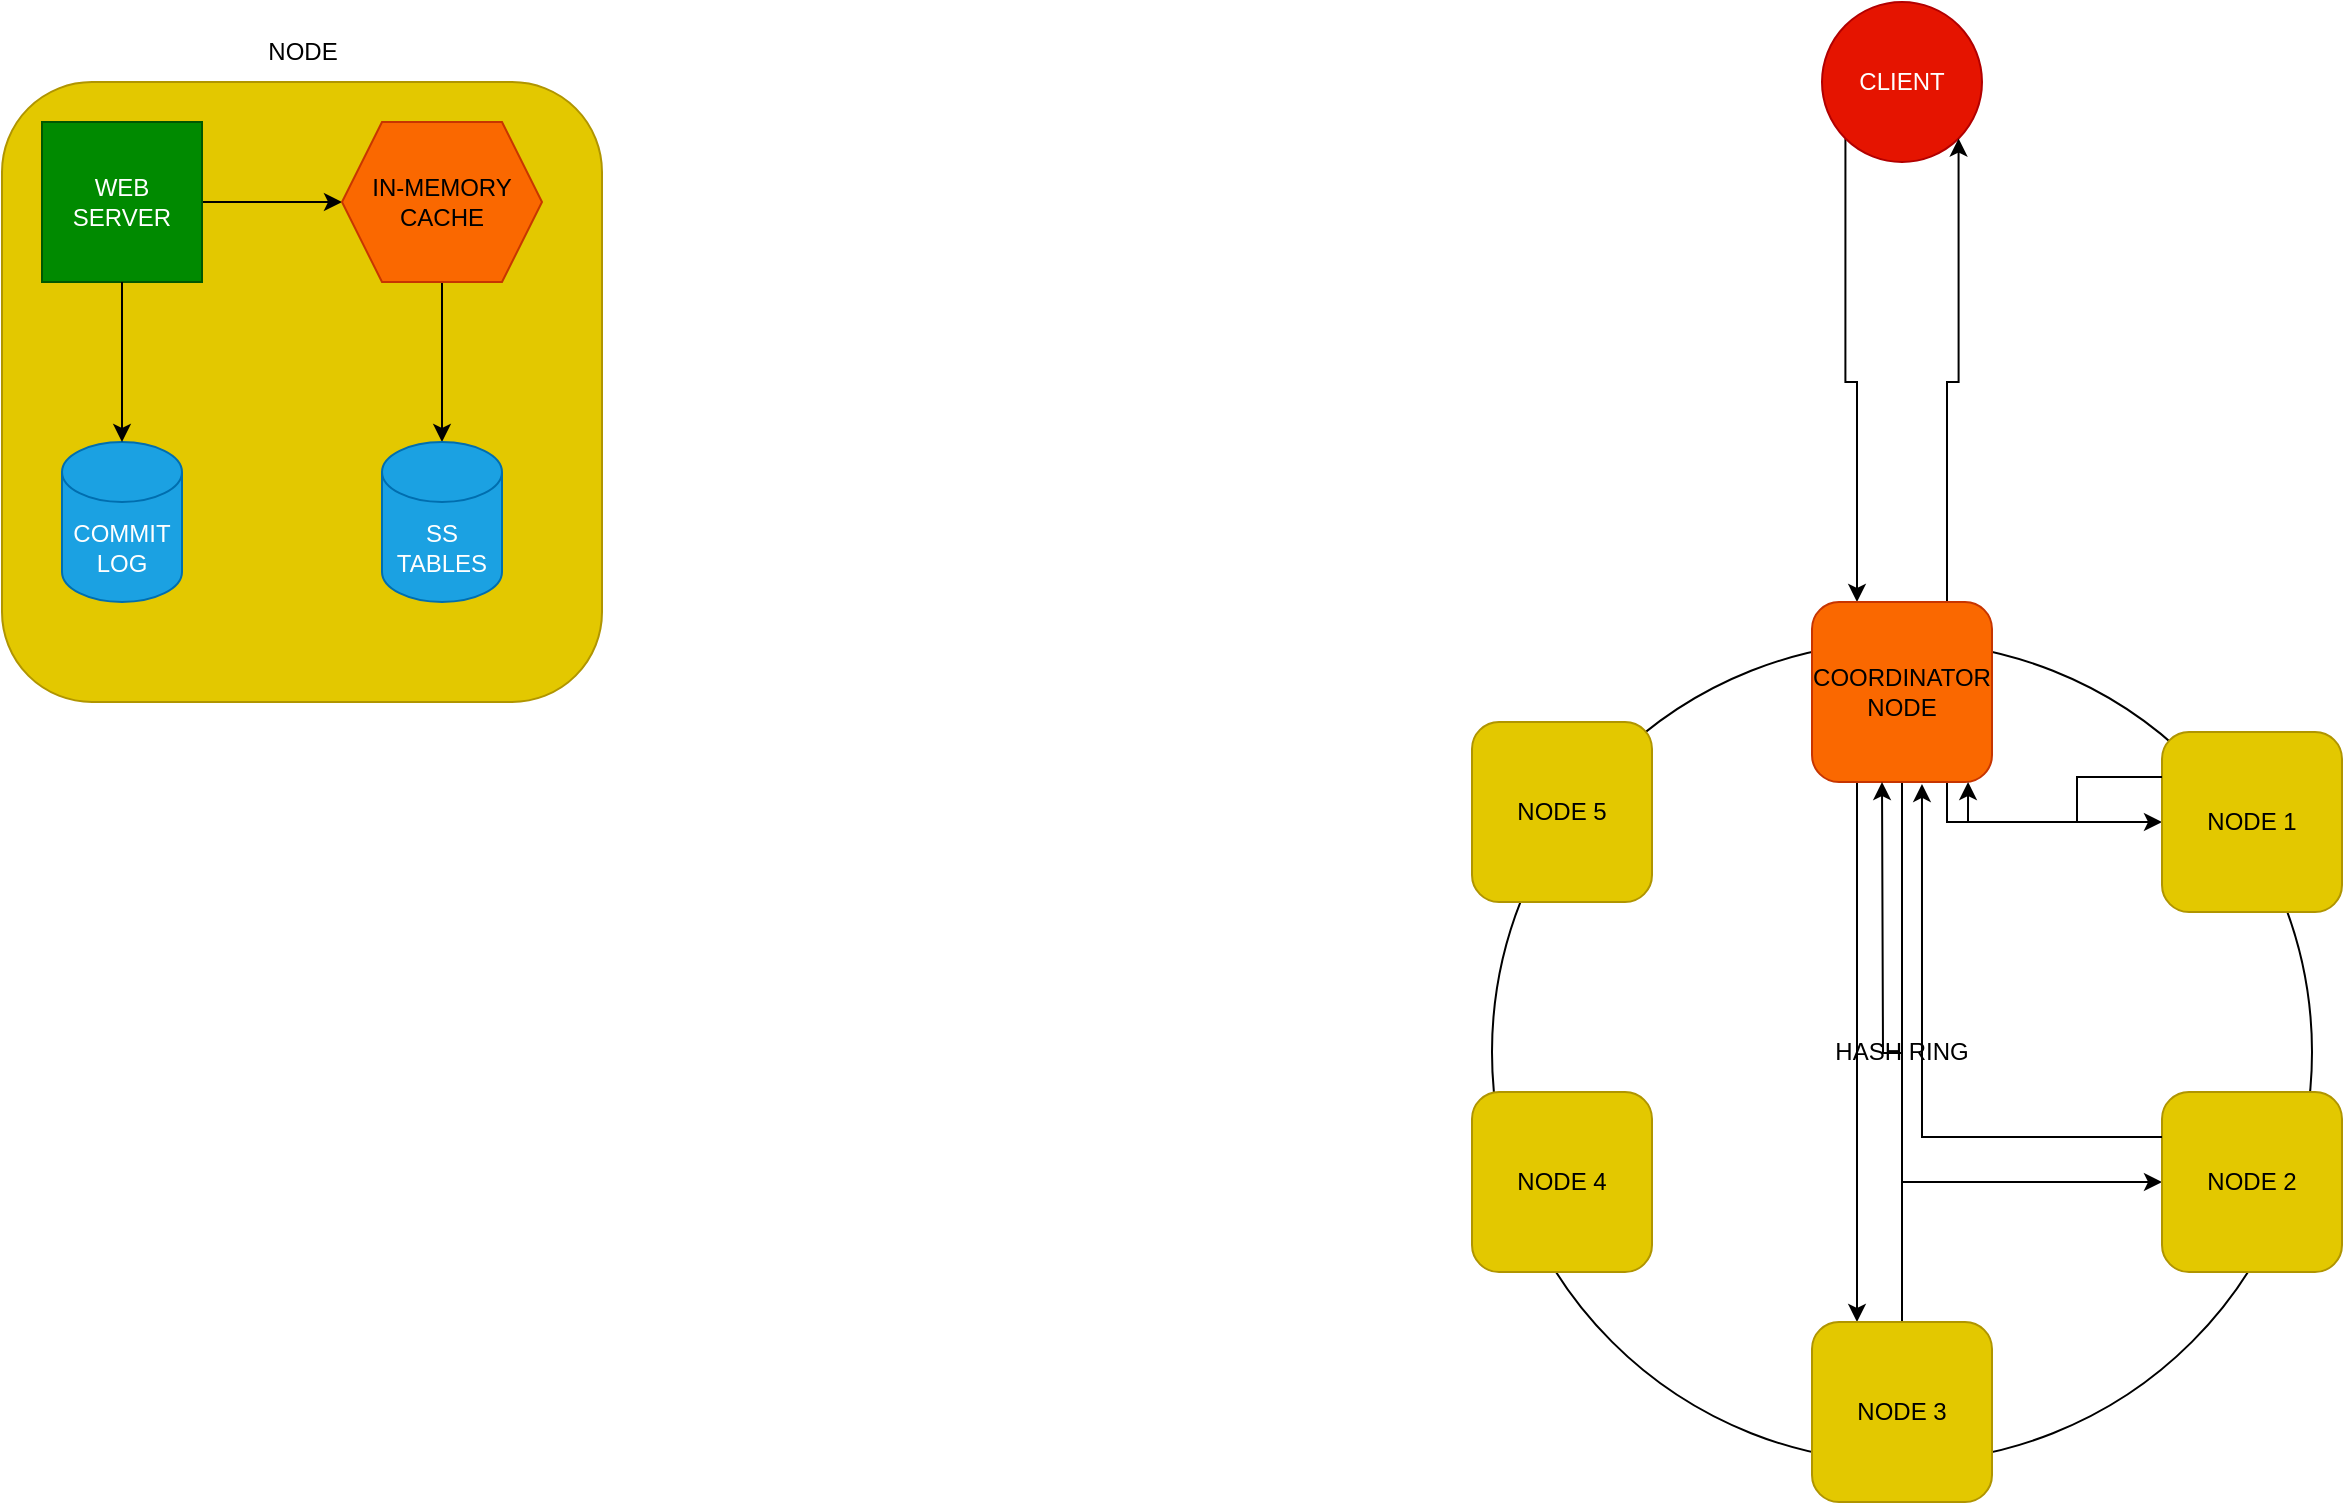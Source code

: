 <mxfile version="22.0.8" type="github">
  <diagram name="HIGH LEVEL" id="KZkxDnQAQwQt_1cJzQqM">
    <mxGraphModel dx="1961" dy="1136" grid="1" gridSize="10" guides="1" tooltips="1" connect="1" arrows="1" fold="1" page="1" pageScale="1" pageWidth="1600" pageHeight="900" math="0" shadow="0">
      <root>
        <mxCell id="0" />
        <mxCell id="1" parent="0" />
        <mxCell id="ACvKjDb-c_gntps21gae-31" value="HASH RING" style="ellipse;whiteSpace=wrap;html=1;aspect=fixed;" vertex="1" parent="1">
          <mxGeometry x="765" y="330" width="410" height="410" as="geometry" />
        </mxCell>
        <mxCell id="ACvKjDb-c_gntps21gae-32" style="edgeStyle=orthogonalEdgeStyle;rounded=0;orthogonalLoop=1;jettySize=auto;html=1;exitX=0;exitY=1;exitDx=0;exitDy=0;entryX=0.25;entryY=0;entryDx=0;entryDy=0;" edge="1" parent="1" source="ACvKjDb-c_gntps21gae-1" target="ACvKjDb-c_gntps21gae-26">
          <mxGeometry relative="1" as="geometry" />
        </mxCell>
        <mxCell id="ACvKjDb-c_gntps21gae-1" value="CLIENT" style="ellipse;whiteSpace=wrap;html=1;aspect=fixed;fillColor=#e51400;strokeColor=#B20000;fontColor=#ffffff;" vertex="1" parent="1">
          <mxGeometry x="930" y="10" width="80" height="80" as="geometry" />
        </mxCell>
        <mxCell id="ACvKjDb-c_gntps21gae-12" value="" style="rounded=1;whiteSpace=wrap;html=1;fillColor=#e3c800;fontColor=#000000;strokeColor=#B09500;" vertex="1" parent="1">
          <mxGeometry x="20" y="50" width="300" height="310" as="geometry" />
        </mxCell>
        <mxCell id="ACvKjDb-c_gntps21gae-13" value="NODE" style="text;html=1;align=center;verticalAlign=middle;resizable=0;points=[];autosize=1;strokeColor=none;fillColor=none;" vertex="1" parent="1">
          <mxGeometry x="140" y="20" width="60" height="30" as="geometry" />
        </mxCell>
        <mxCell id="ACvKjDb-c_gntps21gae-21" style="edgeStyle=orthogonalEdgeStyle;rounded=0;orthogonalLoop=1;jettySize=auto;html=1;" edge="1" parent="1" source="ACvKjDb-c_gntps21gae-14" target="ACvKjDb-c_gntps21gae-15">
          <mxGeometry relative="1" as="geometry" />
        </mxCell>
        <mxCell id="ACvKjDb-c_gntps21gae-14" value="WEB SERVER" style="whiteSpace=wrap;html=1;aspect=fixed;fillColor=#008a00;fontColor=#ffffff;strokeColor=#005700;" vertex="1" parent="1">
          <mxGeometry x="40" y="70" width="80" height="80" as="geometry" />
        </mxCell>
        <mxCell id="ACvKjDb-c_gntps21gae-22" style="edgeStyle=orthogonalEdgeStyle;rounded=0;orthogonalLoop=1;jettySize=auto;html=1;" edge="1" parent="1" source="ACvKjDb-c_gntps21gae-15" target="ACvKjDb-c_gntps21gae-16">
          <mxGeometry relative="1" as="geometry" />
        </mxCell>
        <mxCell id="ACvKjDb-c_gntps21gae-15" value="IN-MEMORY&lt;br&gt;CACHE" style="shape=hexagon;perimeter=hexagonPerimeter2;whiteSpace=wrap;html=1;fixedSize=1;fillColor=#fa6800;fontColor=#000000;strokeColor=#C73500;" vertex="1" parent="1">
          <mxGeometry x="190" y="70" width="100" height="80" as="geometry" />
        </mxCell>
        <mxCell id="ACvKjDb-c_gntps21gae-16" value="SS TABLES" style="shape=cylinder3;whiteSpace=wrap;html=1;boundedLbl=1;backgroundOutline=1;size=15;fillColor=#1ba1e2;fontColor=#ffffff;strokeColor=#006EAF;" vertex="1" parent="1">
          <mxGeometry x="210" y="230" width="60" height="80" as="geometry" />
        </mxCell>
        <mxCell id="ACvKjDb-c_gntps21gae-17" value="COMMIT LOG" style="shape=cylinder3;whiteSpace=wrap;html=1;boundedLbl=1;backgroundOutline=1;size=15;fillColor=#1ba1e2;fontColor=#ffffff;strokeColor=#006EAF;" vertex="1" parent="1">
          <mxGeometry x="50" y="230" width="60" height="80" as="geometry" />
        </mxCell>
        <mxCell id="ACvKjDb-c_gntps21gae-20" style="edgeStyle=orthogonalEdgeStyle;rounded=0;orthogonalLoop=1;jettySize=auto;html=1;entryX=0.5;entryY=0;entryDx=0;entryDy=0;entryPerimeter=0;" edge="1" parent="1" source="ACvKjDb-c_gntps21gae-14" target="ACvKjDb-c_gntps21gae-17">
          <mxGeometry relative="1" as="geometry" />
        </mxCell>
        <mxCell id="ACvKjDb-c_gntps21gae-24" value="NODE 5" style="rounded=1;whiteSpace=wrap;html=1;fillColor=#e3c800;fontColor=#000000;strokeColor=#B09500;" vertex="1" parent="1">
          <mxGeometry x="755" y="370" width="90" height="90" as="geometry" />
        </mxCell>
        <mxCell id="ACvKjDb-c_gntps21gae-33" style="edgeStyle=orthogonalEdgeStyle;rounded=0;orthogonalLoop=1;jettySize=auto;html=1;exitX=0.75;exitY=0;exitDx=0;exitDy=0;entryX=1;entryY=1;entryDx=0;entryDy=0;" edge="1" parent="1" source="ACvKjDb-c_gntps21gae-26" target="ACvKjDb-c_gntps21gae-1">
          <mxGeometry relative="1" as="geometry" />
        </mxCell>
        <mxCell id="ACvKjDb-c_gntps21gae-34" style="edgeStyle=orthogonalEdgeStyle;rounded=0;orthogonalLoop=1;jettySize=auto;html=1;exitX=0.75;exitY=1;exitDx=0;exitDy=0;entryX=0;entryY=0.5;entryDx=0;entryDy=0;" edge="1" parent="1" source="ACvKjDb-c_gntps21gae-26" target="ACvKjDb-c_gntps21gae-29">
          <mxGeometry relative="1" as="geometry" />
        </mxCell>
        <mxCell id="ACvKjDb-c_gntps21gae-35" style="edgeStyle=orthogonalEdgeStyle;rounded=0;orthogonalLoop=1;jettySize=auto;html=1;exitX=0.5;exitY=1;exitDx=0;exitDy=0;entryX=0;entryY=0.5;entryDx=0;entryDy=0;" edge="1" parent="1" source="ACvKjDb-c_gntps21gae-26" target="ACvKjDb-c_gntps21gae-28">
          <mxGeometry relative="1" as="geometry" />
        </mxCell>
        <mxCell id="ACvKjDb-c_gntps21gae-36" style="edgeStyle=orthogonalEdgeStyle;rounded=0;orthogonalLoop=1;jettySize=auto;html=1;exitX=0.25;exitY=1;exitDx=0;exitDy=0;entryX=0.25;entryY=0;entryDx=0;entryDy=0;" edge="1" parent="1" source="ACvKjDb-c_gntps21gae-26" target="ACvKjDb-c_gntps21gae-27">
          <mxGeometry relative="1" as="geometry" />
        </mxCell>
        <mxCell id="ACvKjDb-c_gntps21gae-26" value="COORDINATOR&lt;br&gt;NODE" style="rounded=1;whiteSpace=wrap;html=1;fillColor=#fa6800;fontColor=#000000;strokeColor=#C73500;" vertex="1" parent="1">
          <mxGeometry x="925" y="310" width="90" height="90" as="geometry" />
        </mxCell>
        <mxCell id="ACvKjDb-c_gntps21gae-37" style="edgeStyle=orthogonalEdgeStyle;rounded=0;orthogonalLoop=1;jettySize=auto;html=1;exitX=0.5;exitY=0;exitDx=0;exitDy=0;" edge="1" parent="1" source="ACvKjDb-c_gntps21gae-27">
          <mxGeometry relative="1" as="geometry">
            <mxPoint x="960" y="400" as="targetPoint" />
          </mxGeometry>
        </mxCell>
        <mxCell id="ACvKjDb-c_gntps21gae-27" value="NODE 3" style="rounded=1;whiteSpace=wrap;html=1;fillColor=#e3c800;fontColor=#000000;strokeColor=#B09500;" vertex="1" parent="1">
          <mxGeometry x="925" y="670" width="90" height="90" as="geometry" />
        </mxCell>
        <mxCell id="ACvKjDb-c_gntps21gae-28" value="NODE 2" style="rounded=1;whiteSpace=wrap;html=1;fillColor=#e3c800;fontColor=#000000;strokeColor=#B09500;" vertex="1" parent="1">
          <mxGeometry x="1100" y="555" width="90" height="90" as="geometry" />
        </mxCell>
        <mxCell id="ACvKjDb-c_gntps21gae-29" value="NODE 1" style="rounded=1;whiteSpace=wrap;html=1;fillColor=#e3c800;fontColor=#000000;strokeColor=#B09500;" vertex="1" parent="1">
          <mxGeometry x="1100" y="375" width="90" height="90" as="geometry" />
        </mxCell>
        <mxCell id="ACvKjDb-c_gntps21gae-30" value="NODE 4" style="rounded=1;whiteSpace=wrap;html=1;fillColor=#e3c800;fontColor=#000000;strokeColor=#B09500;" vertex="1" parent="1">
          <mxGeometry x="755" y="555" width="90" height="90" as="geometry" />
        </mxCell>
        <mxCell id="ACvKjDb-c_gntps21gae-38" style="edgeStyle=orthogonalEdgeStyle;rounded=0;orthogonalLoop=1;jettySize=auto;html=1;exitX=0;exitY=0.25;exitDx=0;exitDy=0;entryX=0.611;entryY=1.011;entryDx=0;entryDy=0;entryPerimeter=0;" edge="1" parent="1" source="ACvKjDb-c_gntps21gae-28" target="ACvKjDb-c_gntps21gae-26">
          <mxGeometry relative="1" as="geometry" />
        </mxCell>
        <mxCell id="ACvKjDb-c_gntps21gae-40" style="edgeStyle=orthogonalEdgeStyle;rounded=0;orthogonalLoop=1;jettySize=auto;html=1;exitX=0;exitY=0.25;exitDx=0;exitDy=0;entryX=0.867;entryY=1;entryDx=0;entryDy=0;entryPerimeter=0;" edge="1" parent="1" source="ACvKjDb-c_gntps21gae-29" target="ACvKjDb-c_gntps21gae-26">
          <mxGeometry relative="1" as="geometry" />
        </mxCell>
      </root>
    </mxGraphModel>
  </diagram>
</mxfile>
